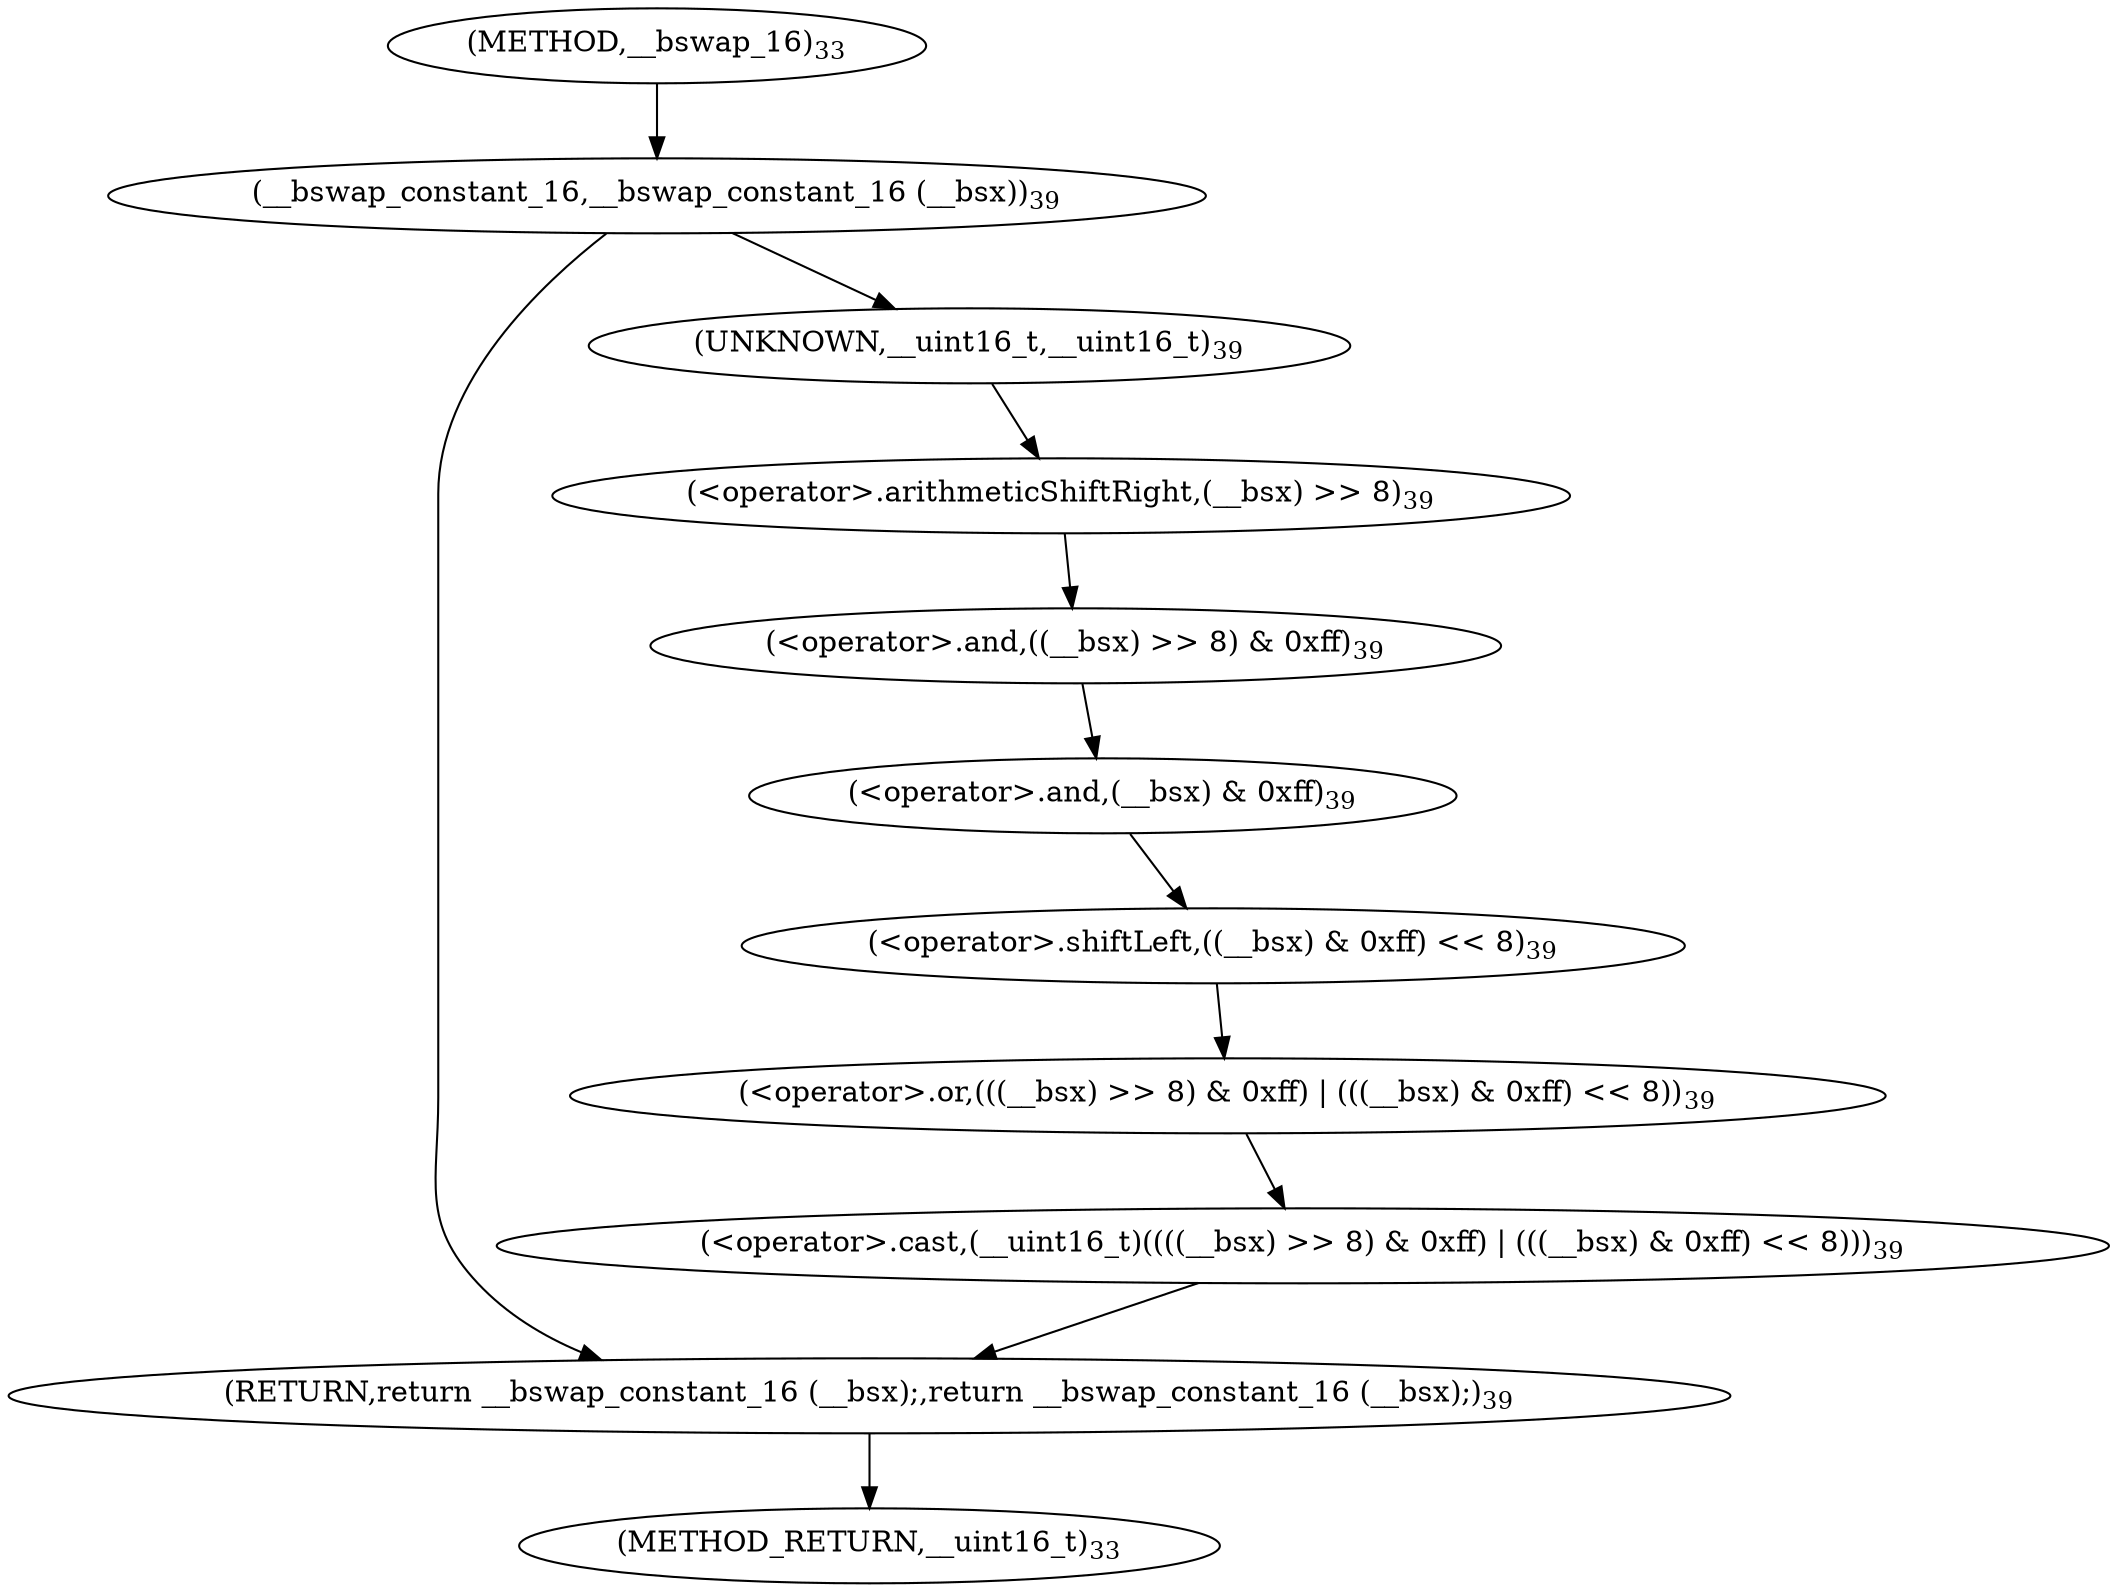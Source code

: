 digraph "__bswap_16" {  
"33211" [label = <(RETURN,return __bswap_constant_16 (__bsx);,return __bswap_constant_16 (__bsx);)<SUB>39</SUB>> ]
"33212" [label = <(__bswap_constant_16,__bswap_constant_16 (__bsx))<SUB>39</SUB>> ]
"33215" [label = <(&lt;operator&gt;.cast,(__uint16_t)((((__bsx) &gt;&gt; 8) &amp; 0xff) | (((__bsx) &amp; 0xff) &lt;&lt; 8)))<SUB>39</SUB>> ]
"33216" [label = <(UNKNOWN,__uint16_t,__uint16_t)<SUB>39</SUB>> ]
"33217" [label = <(&lt;operator&gt;.or,(((__bsx) &gt;&gt; 8) &amp; 0xff) | (((__bsx) &amp; 0xff) &lt;&lt; 8))<SUB>39</SUB>> ]
"33218" [label = <(&lt;operator&gt;.and,((__bsx) &gt;&gt; 8) &amp; 0xff)<SUB>39</SUB>> ]
"33223" [label = <(&lt;operator&gt;.shiftLeft,((__bsx) &amp; 0xff) &lt;&lt; 8)<SUB>39</SUB>> ]
"33219" [label = <(&lt;operator&gt;.arithmeticShiftRight,(__bsx) &gt;&gt; 8)<SUB>39</SUB>> ]
"33224" [label = <(&lt;operator&gt;.and,(__bsx) &amp; 0xff)<SUB>39</SUB>> ]
"33208" [label = <(METHOD,__bswap_16)<SUB>33</SUB>> ]
"33228" [label = <(METHOD_RETURN,__uint16_t)<SUB>33</SUB>> ]
  "33211" -> "33228" 
  "33212" -> "33216" 
  "33212" -> "33211" 
  "33215" -> "33211" 
  "33216" -> "33219" 
  "33217" -> "33215" 
  "33218" -> "33224" 
  "33223" -> "33217" 
  "33219" -> "33218" 
  "33224" -> "33223" 
  "33208" -> "33212" 
}
